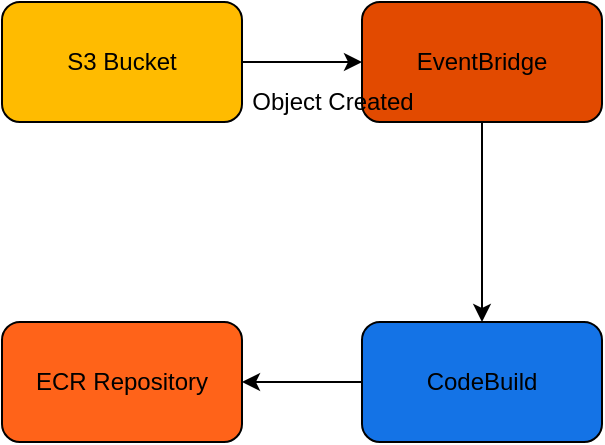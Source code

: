 <?xml version="1.0" encoding="UTF-8"?>
<mxfile version="16.0.1" type="device">
  <diagram id="AWS_Docker_Build" name="Page-1">
    <mxGraphModel dx="827" dy="554" grid="1" gridSize="10" guides="1" tooltips="1" connect="1" arrows="1" fold="1" page="1" pageScale="1" pageWidth="827" pageHeight="1169">
      <root>
        <mxCell id="0" />
        <mxCell id="1" parent="0" />
        <!-- S3 Bucket -->
        <mxCell id="2" value="S3 Bucket" style="rounded=1;whiteSpace=wrap;html=1;fillColor=#FFBB00;strokeColor=#000000;" vertex="1" parent="1">
          <mxGeometry x="80" y="80" width="120" height="60" as="geometry" />
        </mxCell>
        <!-- EventBridge -->
        <mxCell id="3" value="EventBridge" style="rounded=1;whiteSpace=wrap;html=1;fillColor=#E24A00;strokeColor=#000000;" vertex="1" parent="1">
          <mxGeometry x="260" y="80" width="120" height="60" as="geometry" />
        </mxCell>
        <!-- CodeBuild -->
        <mxCell id="4" value="CodeBuild" style="rounded=1;whiteSpace=wrap;html=1;fillColor=#1473E6;strokeColor=#000000;" vertex="1" parent="1">
          <mxGeometry x="260" y="240" width="120" height="60" as="geometry" />
        </mxCell>
        <!-- ECR -->
        <mxCell id="5" value="ECR Repository" style="rounded=1;whiteSpace=wrap;html=1;fillColor=#FF6319;strokeColor=#000000;" vertex="1" parent="1">
          <mxGeometry x="80" y="240" width="120" height="60" as="geometry" />
        </mxCell>
        <!-- Connections -->
        <mxCell id="6" style="edgeStyle=orthogonalEdgeStyle;rounded=0;html=1;strokeColor=#000000;" edge="1" parent="1" source="2" target="3">
          <mxGeometry relative="1" as="geometry">
            <mxPoint x="200" y="110" as="targetPoint" />
          </mxGeometry>
        </mxCell>
        <mxCell id="7" style="edgeStyle=orthogonalEdgeStyle;rounded=0;html=1;strokeColor=#000000;" edge="1" parent="1" source="3" target="4">
          <mxGeometry relative="1" as="geometry" />
        </mxCell>
        <mxCell id="8" style="edgeStyle=orthogonalEdgeStyle;rounded=0;html=1;strokeColor=#000000;" edge="1" parent="1" source="4" target="5">
          <mxGeometry relative="1" as="geometry" />
        </mxCell>
        <!-- Edge Label -->
        <mxCell id="9" value="Object Created" style="text;html=1;align=center;verticalAlign=middle;" vertex="1" connectable="0" parent="6">
          <mxGeometry x="0.5" y="-20" relative="1" as="geometry">
            <mxPoint as="offset" />
          </mxGeometry>
        </mxCell>
      </root>
    </mxGraphModel>
  </diagram>
</mxfile>